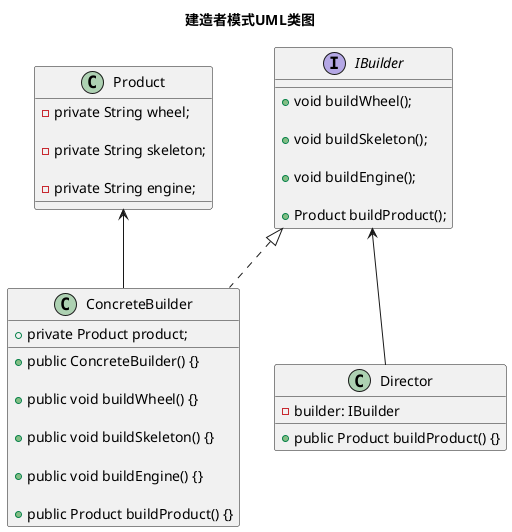 @startuml

Title "建造者模式UML类图"

interface IBuilder

IBuilder <|.. ConcreteBuilder
IBuilder <-- Director

Product <-- ConcreteBuilder

interface IBuilder {
    +void buildWheel();

    +void buildSkeleton();

    +void buildEngine();

    +Product buildProduct();
}


class ConcreteBuilder {
    +private Product product;

    +public ConcreteBuilder() {}

    +public void buildWheel() {}

    +public void buildSkeleton() {}

    +public void buildEngine() {}

    +public Product buildProduct() {}
}

class Product {
    -private String wheel;

    -private String skeleton;

    -private String engine;
}

class Director {
    '-private IBuilder builder;
    -builder: IBuilder
    +public Product buildProduct() {}
}

@enduml